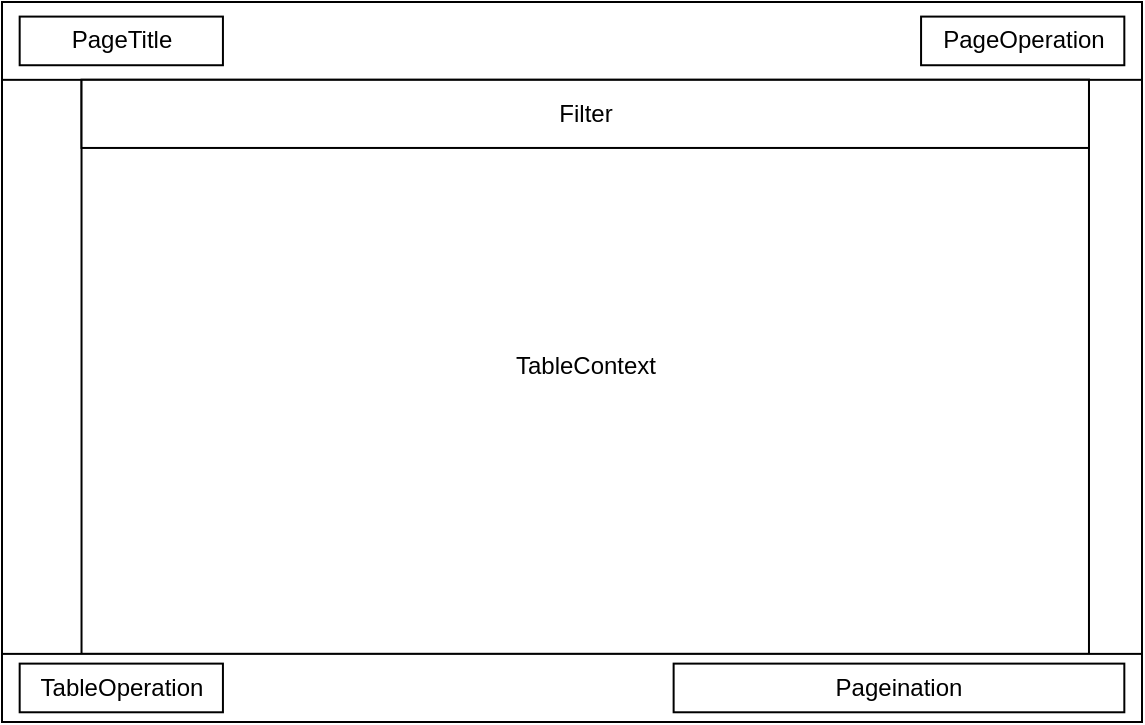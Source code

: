 <mxfile version="20.8.23" type="github">
  <diagram name="第 1 页" id="c5Gru5W-eX8UfuUOHiOT">
    <mxGraphModel dx="869" dy="574" grid="1" gridSize="10" guides="1" tooltips="1" connect="1" arrows="1" fold="1" page="1" pageScale="1" pageWidth="827" pageHeight="1169" math="0" shadow="0">
      <root>
        <mxCell id="0" />
        <mxCell id="1" parent="0" />
        <mxCell id="LkF5VIXBnRj9gDnd6pt5-13" value="" style="group" vertex="1" connectable="0" parent="1">
          <mxGeometry x="90" y="70" width="570" height="360" as="geometry" />
        </mxCell>
        <mxCell id="LkF5VIXBnRj9gDnd6pt5-1" value="" style="rounded=0;whiteSpace=wrap;html=1;" vertex="1" parent="LkF5VIXBnRj9gDnd6pt5-13">
          <mxGeometry width="570" height="360" as="geometry" />
        </mxCell>
        <mxCell id="LkF5VIXBnRj9gDnd6pt5-4" value="" style="rounded=0;whiteSpace=wrap;html=1;" vertex="1" parent="LkF5VIXBnRj9gDnd6pt5-13">
          <mxGeometry width="570" height="38.919" as="geometry" />
        </mxCell>
        <mxCell id="LkF5VIXBnRj9gDnd6pt5-5" value="PageOperation" style="rounded=0;whiteSpace=wrap;html=1;" vertex="1" parent="LkF5VIXBnRj9gDnd6pt5-13">
          <mxGeometry x="459.535" y="7.297" width="101.628" height="24.324" as="geometry" />
        </mxCell>
        <mxCell id="LkF5VIXBnRj9gDnd6pt5-6" value="TableContext" style="rounded=0;whiteSpace=wrap;html=1;" vertex="1" parent="LkF5VIXBnRj9gDnd6pt5-13">
          <mxGeometry x="39.767" y="38.919" width="503.721" height="287.027" as="geometry" />
        </mxCell>
        <mxCell id="LkF5VIXBnRj9gDnd6pt5-7" value="" style="rounded=0;whiteSpace=wrap;html=1;" vertex="1" parent="LkF5VIXBnRj9gDnd6pt5-13">
          <mxGeometry y="325.946" width="570" height="34.054" as="geometry" />
        </mxCell>
        <mxCell id="LkF5VIXBnRj9gDnd6pt5-8" value="PageTitle" style="rounded=0;whiteSpace=wrap;html=1;" vertex="1" parent="LkF5VIXBnRj9gDnd6pt5-13">
          <mxGeometry x="8.837" y="7.297" width="101.628" height="24.324" as="geometry" />
        </mxCell>
        <mxCell id="LkF5VIXBnRj9gDnd6pt5-9" value="Filter" style="rounded=0;whiteSpace=wrap;html=1;" vertex="1" parent="LkF5VIXBnRj9gDnd6pt5-13">
          <mxGeometry x="39.767" y="38.919" width="503.721" height="34.054" as="geometry" />
        </mxCell>
        <mxCell id="LkF5VIXBnRj9gDnd6pt5-11" value="Pageination" style="rounded=0;whiteSpace=wrap;html=1;" vertex="1" parent="LkF5VIXBnRj9gDnd6pt5-13">
          <mxGeometry x="335.814" y="330.811" width="225.349" height="24.324" as="geometry" />
        </mxCell>
        <mxCell id="LkF5VIXBnRj9gDnd6pt5-12" value="TableOperation" style="rounded=0;whiteSpace=wrap;html=1;" vertex="1" parent="LkF5VIXBnRj9gDnd6pt5-13">
          <mxGeometry x="8.837" y="330.811" width="101.628" height="24.324" as="geometry" />
        </mxCell>
      </root>
    </mxGraphModel>
  </diagram>
</mxfile>
